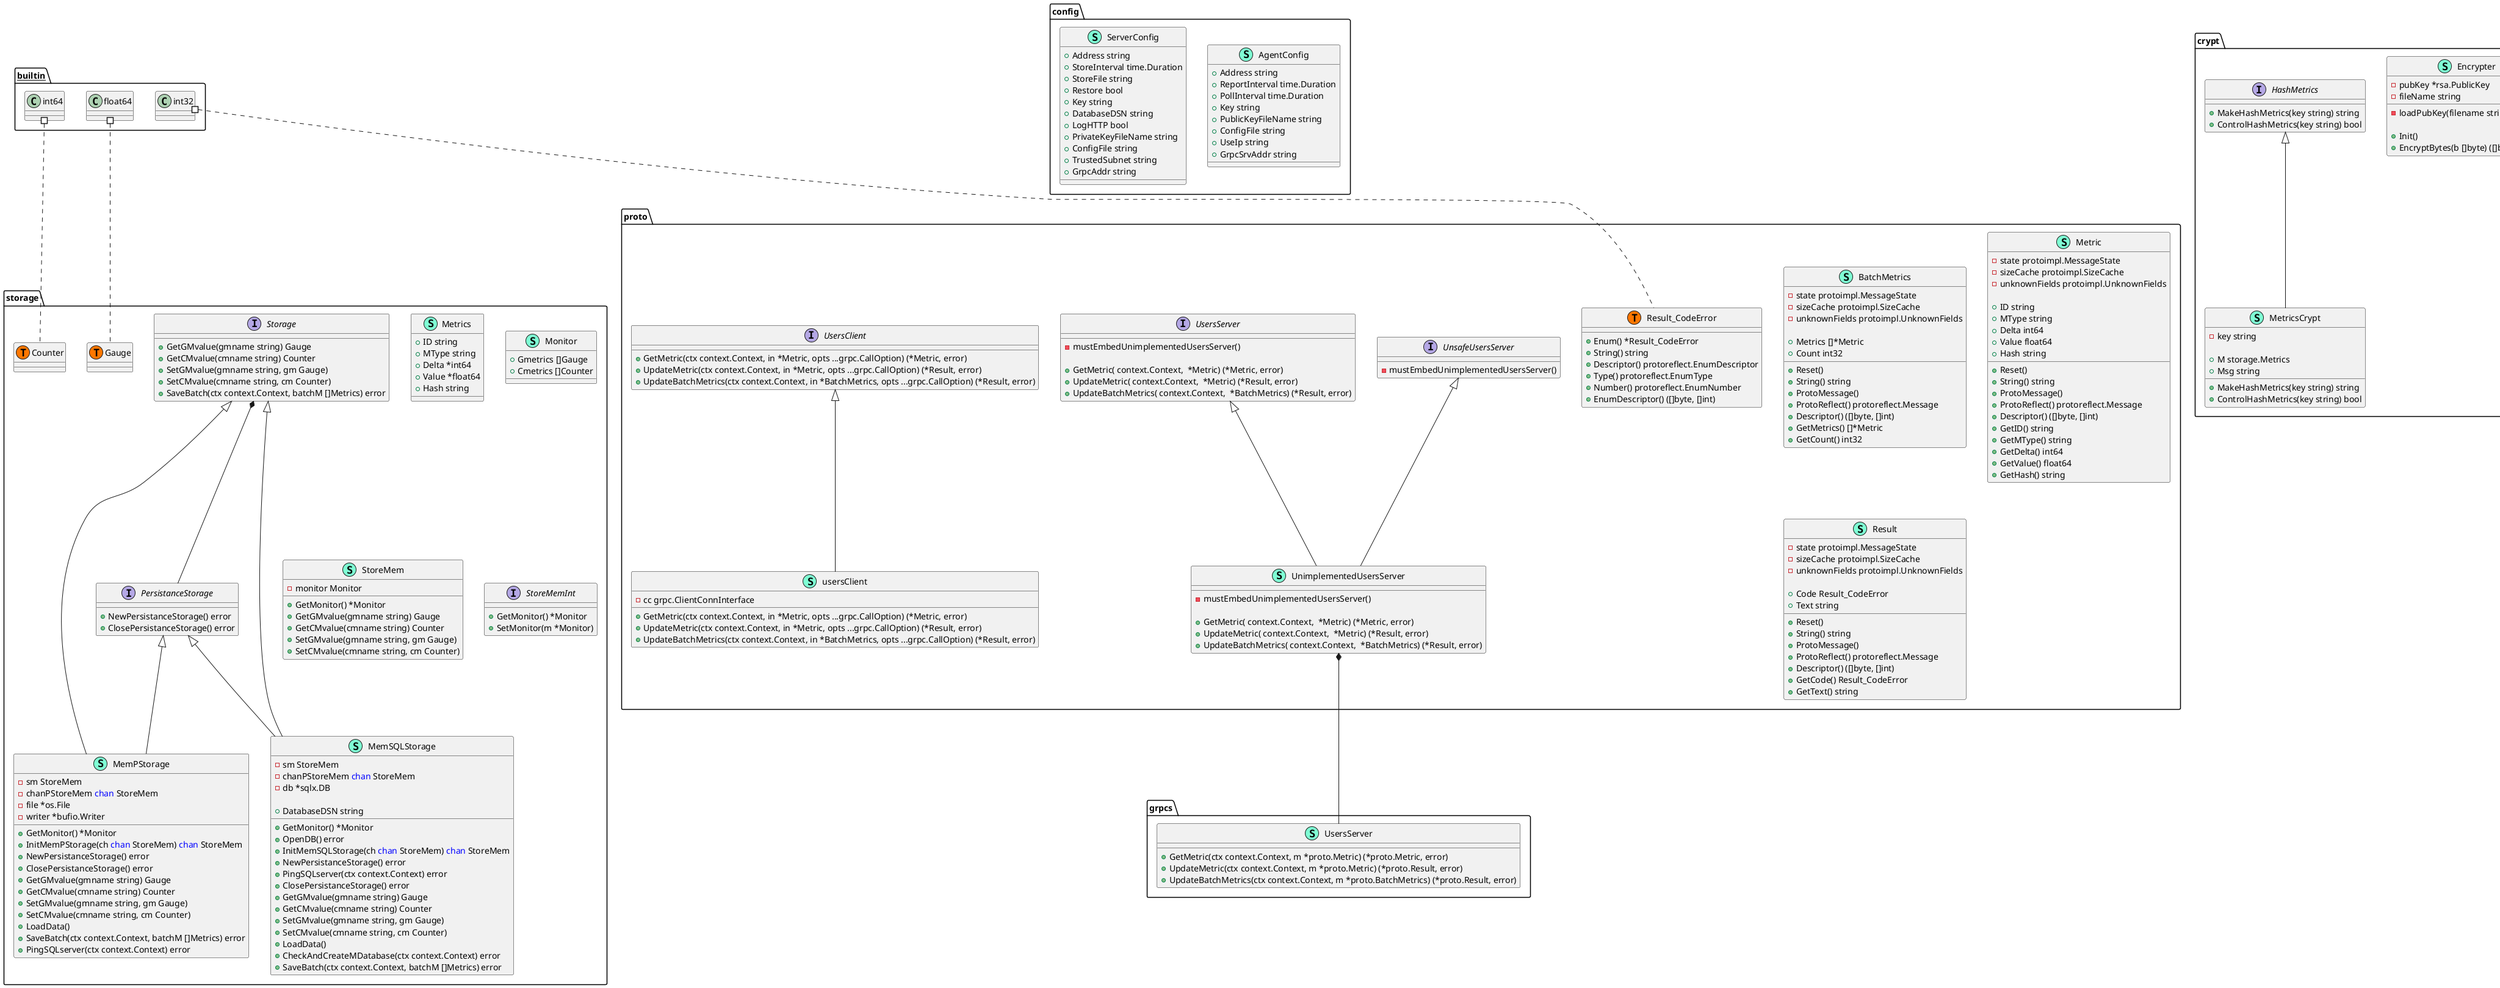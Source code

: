 @startuml
namespace config {
    class AgentConfig << (S,Aquamarine) >> {
        + Address string
        + ReportInterval time.Duration
        + PollInterval time.Duration
        + Key string
        + PublicKeyFileName string
        + ConfigFile string
        + UseIp string
        + GrpcSrvAddr string

    }
    class ServerConfig << (S,Aquamarine) >> {
        + Address string
        + StoreInterval time.Duration
        + StoreFile string
        + Restore bool
        + Key string
        + DatabaseDSN string
        + LogHTTP bool
        + PrivateKeyFileName string
        + ConfigFile string
        + TrustedSubnet string
        + GrpcAddr string

    }
}


namespace crypt {
    class Decrypter << (S,Aquamarine) >> {
        - privKey *rsa.PrivateKey
        - fileName string

        - loadPrivKey(filename string) error

        + Init() 
        + DecryptBytes(b []byte) ([]byte, error)

    }
    class Encrypter << (S,Aquamarine) >> {
        - pubKey *rsa.PublicKey
        - fileName string

        - loadPubKey(filename string) error

        + Init() 
        + EncryptBytes(b []byte) ([]byte, error)

    }
    interface HashMetrics  {
        + MakeHashMetrics(key string) string
        + ControlHashMetrics(key string) bool

    }
    class MetricsCrypt << (S,Aquamarine) >> {
        - key string

        + M storage.Metrics
        + Msg string

        + MakeHashMetrics(key string) string
        + ControlHashMetrics(key string) bool

    }
}

"crypt.HashMetrics" <|-- "crypt.MetricsCrypt"

namespace grpcs {
    class UsersServer << (S,Aquamarine) >> {
        + GetMetric(ctx context.Context, m *proto.Metric) (*proto.Metric, error)
        + UpdateMetric(ctx context.Context, m *proto.Metric) (*proto.Result, error)
        + UpdateBatchMetrics(ctx context.Context, m *proto.BatchMetrics) (*proto.Result, error)

    }
}
"proto.UnimplementedUsersServer" *-- "grpcs.UsersServer"


namespace proto {
    class BatchMetrics << (S,Aquamarine) >> {
        - state protoimpl.MessageState
        - sizeCache protoimpl.SizeCache
        - unknownFields protoimpl.UnknownFields

        + Metrics []*Metric
        + Count int32

        + Reset() 
        + String() string
        + ProtoMessage() 
        + ProtoReflect() protoreflect.Message
        + Descriptor() ([]byte, []int)
        + GetMetrics() []*Metric
        + GetCount() int32

    }
    class Metric << (S,Aquamarine) >> {
        - state protoimpl.MessageState
        - sizeCache protoimpl.SizeCache
        - unknownFields protoimpl.UnknownFields

        + ID string
        + MType string
        + Delta int64
        + Value float64
        + Hash string

        + Reset() 
        + String() string
        + ProtoMessage() 
        + ProtoReflect() protoreflect.Message
        + Descriptor() ([]byte, []int)
        + GetID() string
        + GetMType() string
        + GetDelta() int64
        + GetValue() float64
        + GetHash() string

    }
    class Result << (S,Aquamarine) >> {
        - state protoimpl.MessageState
        - sizeCache protoimpl.SizeCache
        - unknownFields protoimpl.UnknownFields

        + Code Result_CodeError
        + Text string

        + Reset() 
        + String() string
        + ProtoMessage() 
        + ProtoReflect() protoreflect.Message
        + Descriptor() ([]byte, []int)
        + GetCode() Result_CodeError
        + GetText() string

    }
    class Result_CodeError << (S,Aquamarine) >> {
        + Enum() *Result_CodeError
        + String() string
        + Descriptor() protoreflect.EnumDescriptor
        + Type() protoreflect.EnumType
        + Number() protoreflect.EnumNumber
        + EnumDescriptor() ([]byte, []int)

    }
    class UnimplementedUsersServer << (S,Aquamarine) >> {
        - mustEmbedUnimplementedUsersServer() 

        + GetMetric( context.Context,  *Metric) (*Metric, error)
        + UpdateMetric( context.Context,  *Metric) (*Result, error)
        + UpdateBatchMetrics( context.Context,  *BatchMetrics) (*Result, error)

    }
    interface UnsafeUsersServer  {
        - mustEmbedUnimplementedUsersServer() 

    }
    interface UsersClient  {
        + GetMetric(ctx context.Context, in *Metric, opts ...grpc.CallOption) (*Metric, error)
        + UpdateMetric(ctx context.Context, in *Metric, opts ...grpc.CallOption) (*Result, error)
        + UpdateBatchMetrics(ctx context.Context, in *BatchMetrics, opts ...grpc.CallOption) (*Result, error)

    }
    interface UsersServer  {
        - mustEmbedUnimplementedUsersServer() 

        + GetMetric( context.Context,  *Metric) (*Metric, error)
        + UpdateMetric( context.Context,  *Metric) (*Result, error)
        + UpdateBatchMetrics( context.Context,  *BatchMetrics) (*Result, error)

    }
    class proto.Result_CodeError << (T, #FF7700) >>  {
    }
    class usersClient << (S,Aquamarine) >> {
        - cc grpc.ClientConnInterface

        + GetMetric(ctx context.Context, in *Metric, opts ...grpc.CallOption) (*Metric, error)
        + UpdateMetric(ctx context.Context, in *Metric, opts ...grpc.CallOption) (*Result, error)
        + UpdateBatchMetrics(ctx context.Context, in *BatchMetrics, opts ...grpc.CallOption) (*Result, error)

    }
}

"proto.UnsafeUsersServer" <|-- "proto.UnimplementedUsersServer"
"proto.UsersServer" <|-- "proto.UnimplementedUsersServer"
"proto.UsersClient" <|-- "proto.usersClient"

namespace storage {
    class MemPStorage << (S,Aquamarine) >> {
        - sm StoreMem
        - chanPStoreMem <font color=blue>chan</font> StoreMem
        - file *os.File
        - writer *bufio.Writer

        + GetMonitor() *Monitor
        + InitMemPStorage(ch <font color=blue>chan</font> StoreMem) <font color=blue>chan</font> StoreMem
        + NewPersistanceStorage() error
        + ClosePersistanceStorage() error
        + GetGMvalue(gmname string) Gauge
        + GetCMvalue(cmname string) Counter
        + SetGMvalue(gmname string, gm Gauge) 
        + SetCMvalue(cmname string, cm Counter) 
        + LoadData() 
        + SaveBatch(ctx context.Context, batchM []Metrics) error
        + PingSQLserver(ctx context.Context) error

    }
    class MemSQLStorage << (S,Aquamarine) >> {
        - sm StoreMem
        - chanPStoreMem <font color=blue>chan</font> StoreMem
        - db *sqlx.DB

        + DatabaseDSN string

        + GetMonitor() *Monitor
        + OpenDB() error
        + InitMemSQLStorage(ch <font color=blue>chan</font> StoreMem) <font color=blue>chan</font> StoreMem
        + NewPersistanceStorage() error
        + PingSQLserver(ctx context.Context) error
        + ClosePersistanceStorage() error
        + GetGMvalue(gmname string) Gauge
        + GetCMvalue(cmname string) Counter
        + SetGMvalue(gmname string, gm Gauge) 
        + SetCMvalue(cmname string, cm Counter) 
        + LoadData() 
        + CheckAndCreateMDatabase(ctx context.Context) error
        + SaveBatch(ctx context.Context, batchM []Metrics) error

    }
    class Metrics << (S,Aquamarine) >> {
        + ID string
        + MType string
        + Delta *int64
        + Value *float64
        + Hash string

    }
    class Monitor << (S,Aquamarine) >> {
        + Gmetrics []Gauge
        + Cmetrics []Counter

    }
    interface PersistanceStorage  {
        + NewPersistanceStorage() error
        + ClosePersistanceStorage() error

    }
    interface Storage  {
        + GetGMvalue(gmname string) Gauge
        + GetCMvalue(cmname string) Counter
        + SetGMvalue(gmname string, gm Gauge) 
        + SetCMvalue(cmname string, cm Counter) 
        + SaveBatch(ctx context.Context, batchM []Metrics) error

    }
    class StoreMem << (S,Aquamarine) >> {
        - monitor Monitor

        + GetMonitor() *Monitor
        + GetGMvalue(gmname string) Gauge
        + GetCMvalue(cmname string) Counter
        + SetGMvalue(gmname string, gm Gauge) 
        + SetCMvalue(cmname string, cm Counter) 

    }
    interface StoreMemInt  {
        + GetMonitor() *Monitor
        + SetMonitor(m *Monitor) 

    }
    class storage.Counter << (T, #FF7700) >>  {
    }
    class storage.Gauge << (T, #FF7700) >>  {
    }
}
"storage.Storage" *-- "storage.PersistanceStorage"

"storage.PersistanceStorage" <|-- "storage.MemPStorage"
"storage.Storage" <|-- "storage.MemPStorage"
"storage.PersistanceStorage" <|-- "storage.MemSQLStorage"
"storage.Storage" <|-- "storage.MemSQLStorage"

"__builtin__.float64" #.. "storage.Gauge"
"__builtin__.int32" #.. "proto.Result_CodeError"
"__builtin__.int64" #.. "storage.Counter"
@enduml
